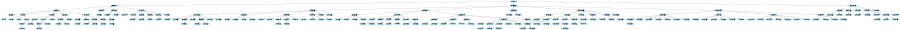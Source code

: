 digraph unix {
	node [color=lightblue2 style=filled]
	graph [autosize=false, size="5.0, 8.3"]
	size="6,6"
	"-2.0/200.0/0" -> "-2.0/50.0/1"
	"-2.0/50.0/1" -> "6.0/32.0/2"
	"6.0/32.0/2" -> "-2.0/2.0/3"
	"-2.0/2.0/3" -> "1.0/1.0/4"
	"6.0/32.0/2" -> "-2.0/4.0/5"
	"-2.0/4.0/5" -> "1.0/1.0/6"
	"-2.0/4.0/5" -> "1.0/1.0/7"
	"-2.0/4.0/5" -> "-1.0/1.0/8"
	"6.0/32.0/2" -> "1.0/13.0/9"
	"1.0/13.0/9" -> "3.0/7.0/10"
	"3.0/7.0/10" -> "0.0/2.0/11"
	"0.0/2.0/11" -> "1.0/1.0/12"
	"3.0/7.0/10" -> "-1.0/1.0/13"
	"3.0/7.0/10" -> "0.0/2.0/14"
	"0.0/2.0/14" -> "1.0/1.0/15"
	"3.0/7.0/10" -> "-1.0/1.0/16"
	"1.0/13.0/9" -> "-1.0/1.0/17"
	"1.0/13.0/9" -> "-1.0/1.0/18"
	"1.0/13.0/9" -> "-1.0/3.0/19"
	"-1.0/3.0/19" -> "1.0/1.0/20"
	"-1.0/3.0/19" -> "1.0/1.0/21"
	"6.0/32.0/2" -> "-2.0/2.0/22"
	"-2.0/2.0/22" -> "1.0/1.0/23"
	"6.0/32.0/2" -> "0.0/10.0/24"
	"0.0/10.0/24" -> "-1.0/1.0/25"
	"0.0/10.0/24" -> "0.0/2.0/26"
	"0.0/2.0/26" -> "1.0/1.0/27"
	"0.0/10.0/24" -> "2.0/4.0/28"
	"2.0/4.0/28" -> "1.0/1.0/29"
	"2.0/4.0/28" -> "-1.0/1.0/30"
	"2.0/4.0/28" -> "-1.0/1.0/31"
	"0.0/10.0/24" -> "0.0/2.0/32"
	"0.0/2.0/32" -> "1.0/1.0/33"
	"-2.0/50.0/1" -> "-2.0/2.0/34"
	"-2.0/2.0/34" -> "1.0/1.0/35"
	"-2.0/50.0/1" -> "-2.0/4.0/36"
	"-2.0/4.0/36" -> "2.0/2.0/37"
	"2.0/2.0/37" -> "-1.0/1.0/38"
	"-2.0/4.0/36" -> "1.0/1.0/39"
	"-2.0/50.0/1" -> "-1.0/11.0/40"
	"-1.0/11.0/40" -> "-1.0/1.0/41"
	"-1.0/11.0/40" -> "-1.0/1.0/42"
	"-1.0/11.0/40" -> "2.0/2.0/43"
	"2.0/2.0/43" -> "-1.0/1.0/44"
	"-1.0/11.0/40" -> "3.0/3.0/45"
	"3.0/3.0/45" -> "-1.0/1.0/46"
	"3.0/3.0/45" -> "-1.0/1.0/47"
	"-1.0/11.0/40" -> "0.0/2.0/48"
	"0.0/2.0/48" -> "1.0/1.0/49"
	"-1.0/11.0/40" -> "-1.0/1.0/50"
	"-2.0/200.0/0" -> "9.0/133.0/51"
	"9.0/133.0/51" -> "-4.0/32.0/52"
	"-4.0/32.0/52" -> "3.0/11.0/53"
	"3.0/11.0/53" -> "-1.0/1.0/54"
	"3.0/11.0/53" -> "-1.0/1.0/55"
	"3.0/11.0/53" -> "0.0/2.0/56"
	"0.0/2.0/56" -> "1.0/1.0/57"
	"3.0/11.0/53" -> "-1.0/1.0/58"
	"3.0/11.0/53" -> "3.0/3.0/59"
	"3.0/3.0/59" -> "-1.0/1.0/60"
	"3.0/3.0/59" -> "-1.0/1.0/61"
	"3.0/11.0/53" -> "-1.0/1.0/62"
	"3.0/11.0/53" -> "-1.0/1.0/63"
	"-4.0/32.0/52" -> "-1.0/5.0/64"
	"-1.0/5.0/64" -> "1.0/1.0/65"
	"-1.0/5.0/64" -> "1.0/1.0/66"
	"-1.0/5.0/64" -> "1.0/1.0/67"
	"-1.0/5.0/64" -> "-1.0/1.0/68"
	"-4.0/32.0/52" -> "5.0/9.0/69"
	"5.0/9.0/69" -> "-1.0/1.0/70"
	"5.0/9.0/69" -> "-1.0/1.0/71"
	"5.0/9.0/69" -> "0.0/2.0/72"
	"0.0/2.0/72" -> "1.0/1.0/73"
	"5.0/9.0/69" -> "0.0/2.0/74"
	"0.0/2.0/74" -> "1.0/1.0/75"
	"5.0/9.0/69" -> "-1.0/1.0/76"
	"5.0/9.0/69" -> "-1.0/1.0/77"
	"-4.0/32.0/52" -> "0.0/4.0/78"
	"0.0/4.0/78" -> "1.0/1.0/79"
	"0.0/4.0/78" -> "-1.0/1.0/80"
	"0.0/4.0/78" -> "1.0/1.0/81"
	"-4.0/32.0/52" -> "-1.0/1.0/82"
	"-4.0/32.0/52" -> "-1.0/1.0/83"
	"9.0/133.0/51" -> "8.0/48.0/84"
	"8.0/48.0/84" -> "-3.0/5.0/85"
	"-3.0/5.0/85" -> "1.0/1.0/86"
	"-3.0/5.0/85" -> "1.0/1.0/87"
	"-3.0/5.0/85" -> "1.0/1.0/88"
	"-3.0/5.0/85" -> "-1.0/1.0/89"
	"8.0/48.0/84" -> "-4.0/14.0/90"
	"-4.0/14.0/90" -> "-1.0/1.0/91"
	"-4.0/14.0/90" -> "0.0/2.0/92"
	"0.0/2.0/92" -> "1.0/1.0/93"
	"-4.0/14.0/90" -> "4.0/4.0/94"
	"4.0/4.0/94" -> "-1.0/1.0/95"
	"4.0/4.0/94" -> "-1.0/1.0/96"
	"4.0/4.0/94" -> "-1.0/1.0/97"
	"-4.0/14.0/90" -> "0.0/2.0/98"
	"0.0/2.0/98" -> "1.0/1.0/99"
	"-4.0/14.0/90" -> "-1.0/1.0/100"
	"-4.0/14.0/90" -> "3.0/3.0/101"
	"3.0/3.0/101" -> "-1.0/1.0/102"
	"3.0/3.0/101" -> "-1.0/1.0/103"
	"8.0/48.0/84" -> "-2.0/28.0/104"
	"-2.0/28.0/104" -> "-2.0/2.0/105"
	"-2.0/2.0/105" -> "1.0/1.0/106"
	"-2.0/28.0/104" -> "-1.0/5.0/107"
	"-1.0/5.0/107" -> "-1.0/1.0/108"
	"-1.0/5.0/107" -> "-1.0/1.0/109"
	"-1.0/5.0/107" -> "1.0/1.0/110"
	"-1.0/5.0/107" -> "1.0/1.0/111"
	"-2.0/28.0/104" -> "-2.0/2.0/112"
	"-2.0/2.0/112" -> "1.0/1.0/113"
	"-2.0/28.0/104" -> "7.0/13.0/114"
	"7.0/13.0/114" -> "-1.0/1.0/115"
	"7.0/13.0/114" -> "-2.0/4.0/116"
	"-2.0/4.0/116" -> "1.0/1.0/117"
	"-2.0/4.0/116" -> "1.0/1.0/118"
	"-2.0/4.0/116" -> "1.0/1.0/119"
	"7.0/13.0/114" -> "-1.0/1.0/120"
	"7.0/13.0/114" -> "-1.0/1.0/121"
	"7.0/13.0/114" -> "-1.0/1.0/122"
	"7.0/13.0/114" -> "-1.0/3.0/123"
	"-1.0/3.0/123" -> "1.0/1.0/124"
	"-1.0/3.0/123" -> "1.0/1.0/125"
	"7.0/13.0/114" -> "-1.0/1.0/126"
	"-2.0/28.0/104" -> "-1.0/5.0/127"
	"-1.0/5.0/127" -> "-1.0/1.0/128"
	"-1.0/5.0/127" -> "-1.0/1.0/129"
	"-1.0/5.0/127" -> "2.0/2.0/130"
	"2.0/2.0/130" -> "-1.0/1.0/131"
	"9.0/133.0/51" -> "-3.0/3.0/132"
	"-3.0/3.0/132" -> "1.0/1.0/133"
	"-3.0/3.0/132" -> "1.0/1.0/134"
	"9.0/133.0/51" -> "-5.0/19.0/135"
	"-5.0/19.0/135" -> "0.0/2.0/136"
	"0.0/2.0/136" -> "1.0/1.0/137"
	"-5.0/19.0/135" -> "6.0/8.0/138"
	"6.0/8.0/138" -> "-1.0/1.0/139"
	"6.0/8.0/138" -> "-1.0/1.0/140"
	"6.0/8.0/138" -> "-1.0/1.0/141"
	"6.0/8.0/138" -> "-1.0/3.0/142"
	"-1.0/3.0/142" -> "1.0/1.0/143"
	"-1.0/3.0/142" -> "1.0/1.0/144"
	"6.0/8.0/138" -> "-1.0/1.0/145"
	"-5.0/19.0/135" -> "-1.0/1.0/146"
	"-5.0/19.0/135" -> "1.0/3.0/147"
	"1.0/3.0/147" -> "1.0/1.0/148"
	"1.0/3.0/147" -> "-1.0/1.0/149"
	"-5.0/19.0/135" -> "1.0/3.0/150"
	"1.0/3.0/150" -> "1.0/1.0/151"
	"1.0/3.0/150" -> "-1.0/1.0/152"
	"-5.0/19.0/135" -> "-1.0/1.0/153"
	"9.0/133.0/51" -> "-4.0/30.0/154"
	"-4.0/30.0/154" -> "5.0/9.0/155"
	"5.0/9.0/155" -> "0.0/2.0/156"
	"0.0/2.0/156" -> "1.0/1.0/157"
	"5.0/9.0/155" -> "-1.0/1.0/158"
	"5.0/9.0/155" -> "-1.0/1.0/159"
	"5.0/9.0/155" -> "-1.0/1.0/160"
	"5.0/9.0/155" -> "1.0/1.0/161"
	"5.0/9.0/155" -> "-1.0/1.0/162"
	"5.0/9.0/155" -> "-1.0/1.0/163"
	"-4.0/30.0/154" -> "-1.0/7.0/164"
	"-1.0/7.0/164" -> "1.0/1.0/165"
	"-1.0/7.0/164" -> "1.0/1.0/166"
	"-1.0/7.0/164" -> "-1.0/1.0/167"
	"-1.0/7.0/164" -> "1.0/1.0/168"
	"-1.0/7.0/164" -> "-1.0/1.0/169"
	"-1.0/7.0/164" -> "1.0/1.0/170"
	"-4.0/30.0/154" -> "0.0/8.0/171"
	"0.0/8.0/171" -> "-1.0/1.0/172"
	"0.0/8.0/171" -> "1.0/1.0/173"
	"0.0/8.0/171" -> "1.0/1.0/174"
	"0.0/8.0/171" -> "1.0/1.0/175"
	"0.0/8.0/171" -> "-1.0/1.0/176"
	"0.0/8.0/171" -> "-1.0/1.0/177"
	"0.0/8.0/171" -> "-1.0/1.0/178"
	"-4.0/30.0/154" -> "-1.0/5.0/179"
	"-1.0/5.0/179" -> "-1.0/1.0/180"
	"-1.0/5.0/179" -> "-1.0/1.0/181"
	"-1.0/5.0/179" -> "1.0/1.0/182"
	"-1.0/5.0/179" -> "1.0/1.0/183"
	"-2.0/200.0/0" -> "-5.0/17.0/184"
	"-5.0/17.0/184" -> "1.0/3.0/185"
	"1.0/3.0/185" -> "-1.0/1.0/186"
	"1.0/3.0/185" -> "1.0/1.0/187"
	"-5.0/17.0/184" -> "0.0/2.0/188"
	"0.0/2.0/188" -> "1.0/1.0/189"
	"-5.0/17.0/184" -> "-1.0/1.0/190"
	"-5.0/17.0/184" -> "7.0/9.0/191"
	"7.0/9.0/191" -> "-1.0/1.0/192"
	"7.0/9.0/191" -> "-1.0/1.0/193"
	"7.0/9.0/191" -> "-1.0/1.0/194"
	"7.0/9.0/191" -> "-2.0/4.0/195"
	"-2.0/4.0/195" -> "1.0/1.0/196"
	"-2.0/4.0/195" -> "1.0/1.0/197"
	"-2.0/4.0/195" -> "-1.0/1.0/198"
	"7.0/9.0/191" -> "-1.0/1.0/199"
	"-5.0/17.0/184" -> "-1.0/1.0/200"
}
